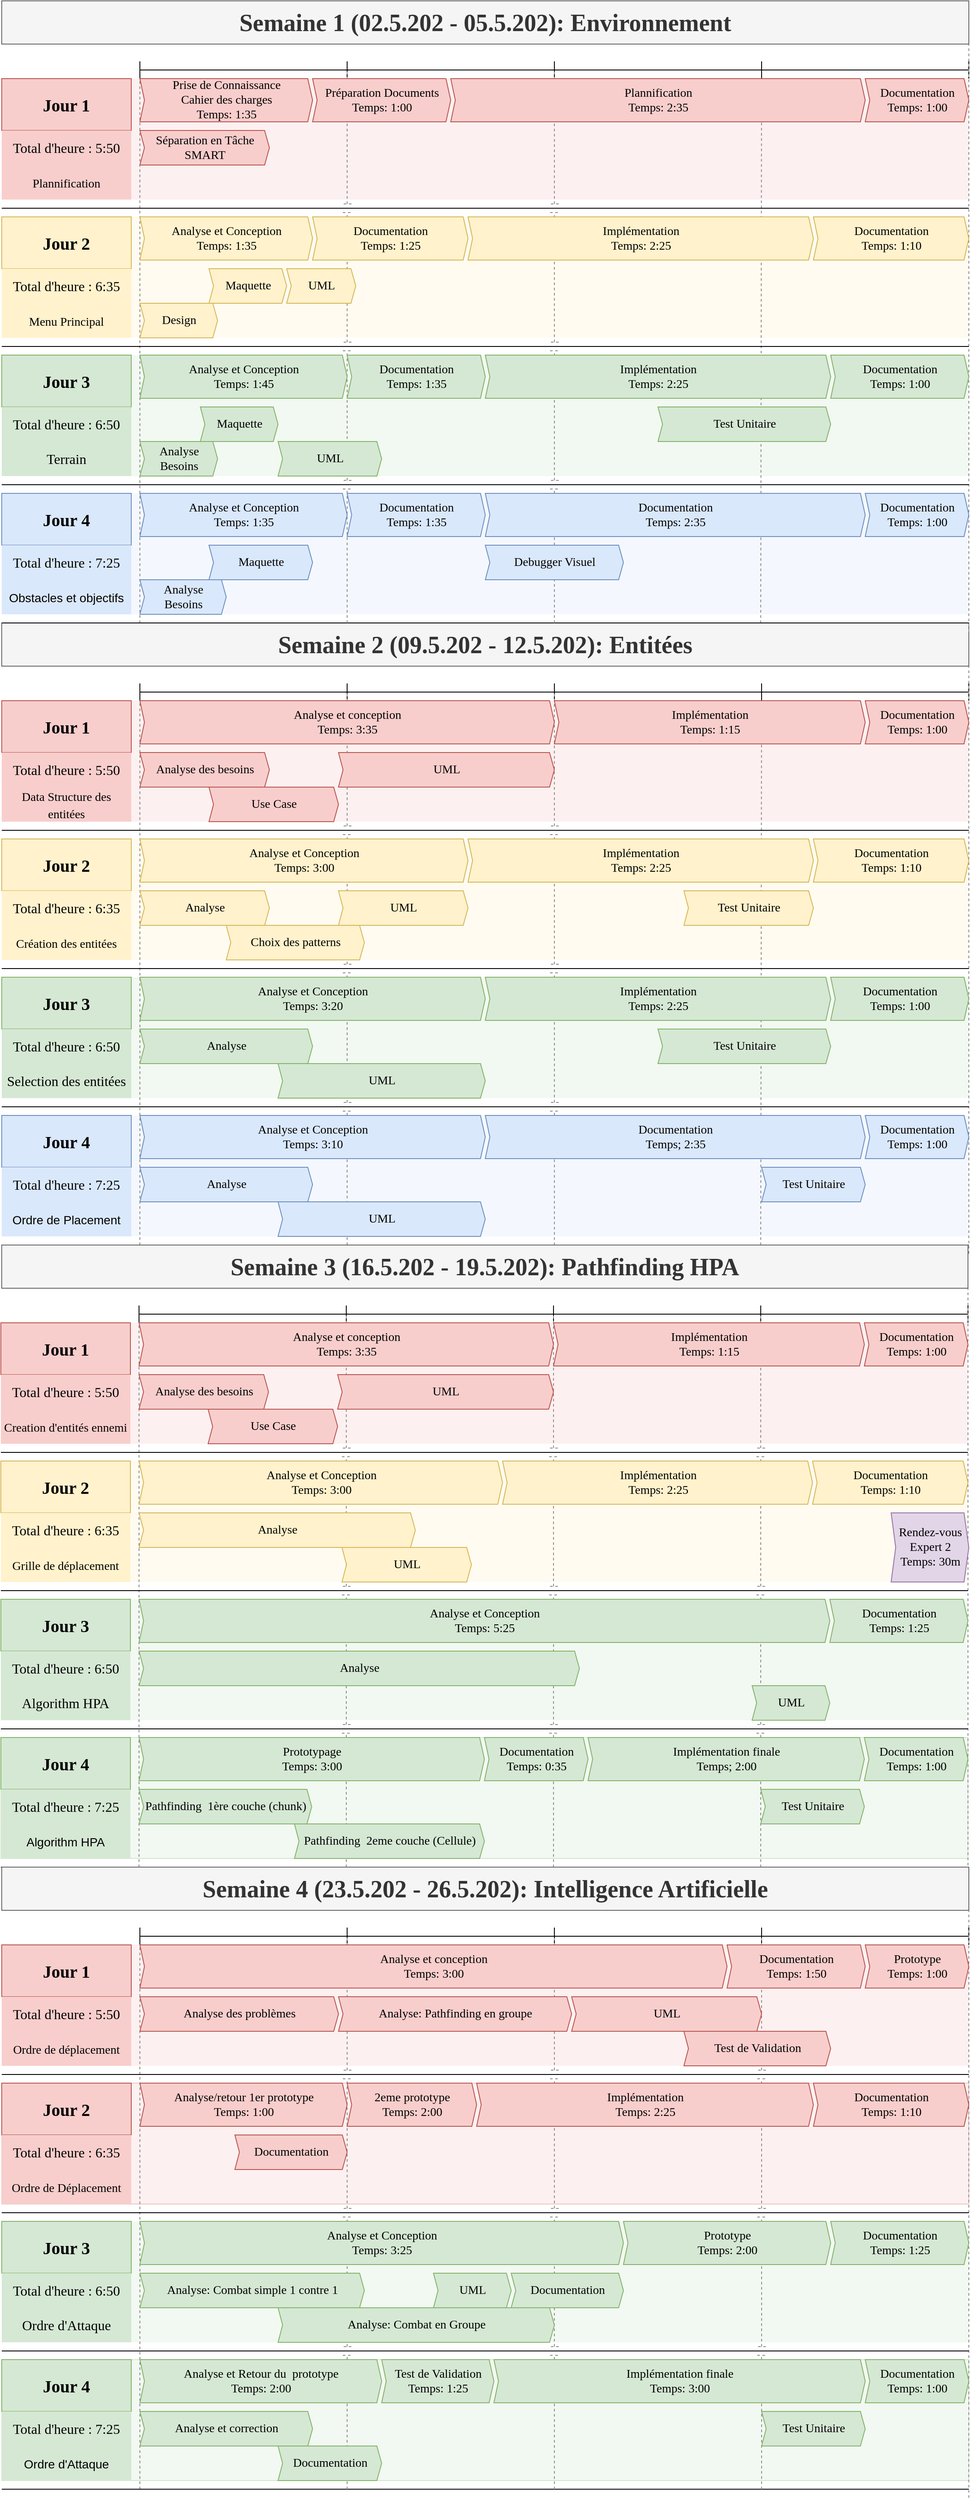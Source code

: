 <mxfile>
    <diagram id="AmbIO0eNBSl3mJiWK7nr" name="Page-1">
        <mxGraphModel dx="1374" dy="753" grid="1" gridSize="10" guides="1" tooltips="1" connect="1" arrows="1" fold="1" page="1" pageScale="1" pageWidth="1169" pageHeight="827" math="0" shadow="0">
            <root>
                <mxCell id="0"/>
                <mxCell id="131" value="BackGroundLayer" style="" parent="0"/>
                <mxCell id="132" value="" style="rounded=0;whiteSpace=wrap;html=1;fontFamily=Times New Roman;fontSize=16;gradientDirection=east;fillColor=#dae8fc;strokeColor=none;opacity=30;" parent="131" vertex="1">
                    <mxGeometry x="40" y="650" width="1120" height="140" as="geometry"/>
                </mxCell>
                <mxCell id="133" value="" style="rounded=0;whiteSpace=wrap;html=1;fontFamily=Times New Roman;fontSize=16;gradientDirection=east;fillColor=#d5e8d4;strokeColor=none;opacity=30;" parent="131" vertex="1">
                    <mxGeometry x="40" y="490" width="1120" height="140" as="geometry"/>
                </mxCell>
                <mxCell id="134" value="" style="rounded=0;whiteSpace=wrap;html=1;fontFamily=Times New Roman;fontSize=16;gradientDirection=east;fillColor=#fff2cc;strokeColor=none;opacity=30;" parent="131" vertex="1">
                    <mxGeometry x="40" y="330" width="1120" height="140" as="geometry"/>
                </mxCell>
                <mxCell id="135" value="" style="rounded=0;whiteSpace=wrap;html=1;fontFamily=Times New Roman;fontSize=16;gradientDirection=east;fillColor=#f8cecc;strokeColor=none;opacity=30;" parent="131" vertex="1">
                    <mxGeometry x="40" y="170" width="1120" height="140" as="geometry"/>
                </mxCell>
                <mxCell id="143" value="" style="rounded=0;whiteSpace=wrap;html=1;fontFamily=Times New Roman;fontSize=16;gradientDirection=east;fillColor=#dae8fc;strokeColor=none;opacity=30;" parent="131" vertex="1">
                    <mxGeometry x="40" y="1370" width="1120" height="140" as="geometry"/>
                </mxCell>
                <mxCell id="144" value="" style="rounded=0;whiteSpace=wrap;html=1;fontFamily=Times New Roman;fontSize=16;gradientDirection=east;fillColor=#d5e8d4;strokeColor=none;opacity=30;" parent="131" vertex="1">
                    <mxGeometry x="40" y="1210" width="1120" height="140" as="geometry"/>
                </mxCell>
                <mxCell id="145" value="" style="rounded=0;whiteSpace=wrap;html=1;fontFamily=Times New Roman;fontSize=16;gradientDirection=east;fillColor=#fff2cc;strokeColor=none;opacity=30;" parent="131" vertex="1">
                    <mxGeometry x="40" y="1050" width="1120" height="140" as="geometry"/>
                </mxCell>
                <mxCell id="146" value="" style="rounded=0;whiteSpace=wrap;html=1;fontFamily=Times New Roman;fontSize=16;gradientDirection=east;fillColor=#f8cecc;strokeColor=none;opacity=30;" parent="131" vertex="1">
                    <mxGeometry x="40" y="890" width="1120" height="140" as="geometry"/>
                </mxCell>
                <mxCell id="147" value="" style="shape=crossbar;whiteSpace=wrap;html=1;rounded=1;" parent="131" vertex="1">
                    <mxGeometry x="920" y="870" width="240" height="20" as="geometry"/>
                </mxCell>
                <mxCell id="148" value="" style="endArrow=none;dashed=1;html=1;rounded=0;sourcePerimeterSpacing=0;jumpStyle=line;jumpSize=10;entryX=0;entryY=0.5;entryDx=0;entryDy=0;entryPerimeter=0;strokeWidth=1;strokeColor=#8C8C8C;startSize=6;endSize=6;" parent="131" target="156" edge="1">
                    <mxGeometry width="50" height="50" relative="1" as="geometry">
                        <mxPoint x="200" y="1520" as="sourcePoint"/>
                        <mxPoint x="199" y="830" as="targetPoint"/>
                    </mxGeometry>
                </mxCell>
                <mxCell id="149" value="" style="endArrow=none;dashed=1;html=1;rounded=0;sourcePerimeterSpacing=0;jumpStyle=line;jumpSize=10;entryX=0;entryY=0.5;entryDx=0;entryDy=0;entryPerimeter=0;strokeWidth=1;strokeColor=#8C8C8C;startSize=6;endSize=6;" parent="131" target="147" edge="1">
                    <mxGeometry width="50" height="50" relative="1" as="geometry">
                        <mxPoint x="919" y="1520" as="sourcePoint"/>
                        <mxPoint x="919" y="830" as="targetPoint"/>
                    </mxGeometry>
                </mxCell>
                <mxCell id="150" value="" style="endArrow=none;dashed=1;html=1;rounded=0;sourcePerimeterSpacing=0;jumpStyle=line;jumpSize=10;strokeWidth=1;strokeColor=#8C8C8C;startSize=6;endSize=6;" parent="131" edge="1">
                    <mxGeometry width="50" height="50" relative="1" as="geometry">
                        <mxPoint x="1160" y="1530" as="sourcePoint"/>
                        <mxPoint x="1160" y="820" as="targetPoint"/>
                    </mxGeometry>
                </mxCell>
                <mxCell id="151" value="" style="endArrow=none;html=1;" parent="131" edge="1">
                    <mxGeometry width="50" height="50" relative="1" as="geometry">
                        <mxPoint x="40" y="1040" as="sourcePoint"/>
                        <mxPoint x="1160" y="1040" as="targetPoint"/>
                    </mxGeometry>
                </mxCell>
                <mxCell id="152" value="" style="endArrow=none;html=1;" parent="131" edge="1">
                    <mxGeometry width="50" height="50" relative="1" as="geometry">
                        <mxPoint x="40" y="1200" as="sourcePoint"/>
                        <mxPoint x="1160" y="1200" as="targetPoint"/>
                    </mxGeometry>
                </mxCell>
                <mxCell id="153" value="" style="endArrow=none;html=1;" parent="131" edge="1">
                    <mxGeometry width="50" height="50" relative="1" as="geometry">
                        <mxPoint x="40" y="1360" as="sourcePoint"/>
                        <mxPoint x="1160" y="1360" as="targetPoint"/>
                    </mxGeometry>
                </mxCell>
                <mxCell id="154" value="" style="shape=crossbar;whiteSpace=wrap;html=1;rounded=1;" parent="131" vertex="1">
                    <mxGeometry x="680" y="870" width="240" height="20" as="geometry"/>
                </mxCell>
                <mxCell id="155" value="" style="shape=crossbar;whiteSpace=wrap;html=1;rounded=1;" parent="131" vertex="1">
                    <mxGeometry x="440" y="870" width="240" height="20" as="geometry"/>
                </mxCell>
                <mxCell id="156" value="" style="shape=crossbar;whiteSpace=wrap;html=1;rounded=1;" parent="131" vertex="1">
                    <mxGeometry x="200" y="870" width="240" height="20" as="geometry"/>
                </mxCell>
                <mxCell id="157" value="" style="endArrow=none;html=1;" parent="131" edge="1">
                    <mxGeometry width="50" height="50" relative="1" as="geometry">
                        <mxPoint x="40" y="1520" as="sourcePoint"/>
                        <mxPoint x="1160" y="1520" as="targetPoint"/>
                    </mxGeometry>
                </mxCell>
                <mxCell id="158" value="" style="endArrow=none;dashed=1;html=1;rounded=0;sourcePerimeterSpacing=0;jumpStyle=line;jumpSize=10;entryX=1;entryY=0.5;entryDx=0;entryDy=0;entryPerimeter=0;strokeWidth=1;strokeColor=#8C8C8C;startSize=6;endSize=6;" parent="131" target="156" edge="1">
                    <mxGeometry width="50" height="50" relative="1" as="geometry">
                        <mxPoint x="440" y="1520" as="sourcePoint"/>
                        <mxPoint x="440" y="830" as="targetPoint"/>
                    </mxGeometry>
                </mxCell>
                <mxCell id="159" value="" style="endArrow=none;dashed=1;html=1;rounded=0;sourcePerimeterSpacing=0;jumpStyle=line;jumpSize=10;strokeWidth=1;strokeColor=#8C8C8C;startSize=6;endSize=6;entryX=1;entryY=0.5;entryDx=0;entryDy=0;entryPerimeter=0;" parent="131" target="155" edge="1">
                    <mxGeometry width="50" height="50" relative="1" as="geometry">
                        <mxPoint x="680" y="1520" as="sourcePoint"/>
                        <mxPoint x="690" y="890" as="targetPoint"/>
                    </mxGeometry>
                </mxCell>
                <mxCell id="160" value="Jour 3" style="rounded=0;whiteSpace=wrap;html=1;fillColor=#d5e8d4;strokeColor=#82b366;fontSize=20;fontStyle=1;fontFamily=Times New Roman;" parent="131" vertex="1">
                    <mxGeometry x="40" y="1210" width="150" height="60" as="geometry"/>
                </mxCell>
                <mxCell id="161" value="Analyse et Conception&lt;br&gt;Temps: 3:20" style="html=1;shape=mxgraph.infographic.ribbonSimple;notch1=5.29;notch2=5.57;align=center;verticalAlign=middle;fontSize=14;fontStyle=0;fillColor=#d5e8d4;strokeColor=#82b366;fontFamily=Times New Roman;" parent="131" vertex="1">
                    <mxGeometry x="200" y="1210" width="400" height="50" as="geometry"/>
                </mxCell>
                <mxCell id="162" value="Total d'heure : 6:50" style="rounded=0;whiteSpace=wrap;html=1;fillColor=#d5e8d4;strokeColor=none;fontSize=16;fontFamily=Times New Roman;" parent="131" vertex="1">
                    <mxGeometry x="40" y="1270" width="150" height="40" as="geometry"/>
                </mxCell>
                <mxCell id="163" value="Analyse" style="html=1;shape=mxgraph.infographic.ribbonSimple;notch1=5.29;notch2=5.57;align=center;verticalAlign=middle;fontSize=14;fontStyle=0;fillColor=#d5e8d4;strokeColor=#82b366;fontFamily=Times New Roman;" parent="131" vertex="1">
                    <mxGeometry x="200" y="1270" width="200" height="40" as="geometry"/>
                </mxCell>
                <mxCell id="164" value="UML" style="html=1;shape=mxgraph.infographic.ribbonSimple;notch1=5.29;notch2=5.57;align=center;verticalAlign=middle;fontSize=14;fontStyle=0;fillColor=#d5e8d4;strokeColor=#82b366;fontFamily=Times New Roman;" parent="131" vertex="1">
                    <mxGeometry x="360" y="1310" width="240" height="40" as="geometry"/>
                </mxCell>
                <mxCell id="165" value="Implémentation&lt;br&gt;Temps: 2:25" style="html=1;shape=mxgraph.infographic.ribbonSimple;notch1=5.29;notch2=5.57;align=center;verticalAlign=middle;fontSize=14;fontStyle=0;fillColor=#fff2cc;strokeColor=#d6b656;fontFamily=Times New Roman;" parent="131" vertex="1">
                    <mxGeometry x="580" y="1050" width="400" height="50" as="geometry"/>
                </mxCell>
                <mxCell id="166" value="Choix des patterns" style="html=1;shape=mxgraph.infographic.ribbonSimple;notch1=5.29;notch2=5.57;align=center;verticalAlign=middle;fontSize=14;fontStyle=0;fillColor=#fff2cc;strokeColor=#d6b656;fontFamily=Times New Roman;" parent="131" vertex="1">
                    <mxGeometry x="300" y="1150" width="160" height="40" as="geometry"/>
                </mxCell>
                <mxCell id="167" value="Documentation&lt;br&gt;Temps: 1:10" style="html=1;shape=mxgraph.infographic.ribbonSimple;notch1=5.29;notch2=5.57;align=center;verticalAlign=middle;fontSize=14;fontStyle=0;fillColor=#fff2cc;strokeColor=#d6b656;gradientDirection=east;fontFamily=Times New Roman;" parent="131" vertex="1">
                    <mxGeometry x="980" y="1050" width="180" height="50" as="geometry"/>
                </mxCell>
                <mxCell id="168" value="Analyse et Conception&lt;br&gt;Temps: 3:00" style="html=1;shape=mxgraph.infographic.ribbonSimple;notch1=5.29;notch2=5.57;align=center;verticalAlign=middle;fontSize=14;fontStyle=0;fillColor=#fff2cc;strokeColor=#d6b656;fontFamily=Times New Roman;" parent="131" vertex="1">
                    <mxGeometry x="200" y="1050" width="380" height="50" as="geometry"/>
                </mxCell>
                <mxCell id="169" value="Analyse" style="html=1;shape=mxgraph.infographic.ribbonSimple;notch1=5.29;notch2=5.57;align=center;verticalAlign=middle;fontSize=14;fontStyle=0;fillColor=#fff2cc;strokeColor=#d6b656;fontFamily=Times New Roman;" parent="131" vertex="1">
                    <mxGeometry x="200" y="1110" width="150" height="40" as="geometry"/>
                </mxCell>
                <mxCell id="170" value="Implémentation&lt;br&gt;Temps: 2:25" style="html=1;shape=mxgraph.infographic.ribbonSimple;notch1=5.29;notch2=5.57;align=center;verticalAlign=middle;fontSize=14;fontStyle=0;fillColor=#d5e8d4;strokeColor=#82b366;fontFamily=Times New Roman;" parent="131" vertex="1">
                    <mxGeometry x="600" y="1210" width="400" height="50" as="geometry"/>
                </mxCell>
                <mxCell id="171" value="Test Unitaire" style="html=1;shape=mxgraph.infographic.ribbonSimple;notch1=5.29;notch2=5.57;align=center;verticalAlign=middle;fontSize=14;fontStyle=0;fillColor=#d5e8d4;strokeColor=#82b366;fontFamily=Times New Roman;" parent="131" vertex="1">
                    <mxGeometry x="800" y="1270" width="200" height="40" as="geometry"/>
                </mxCell>
                <mxCell id="172" value="Documentation&lt;br&gt;Temps: 1:00" style="html=1;shape=mxgraph.infographic.ribbonSimple;notch1=5.29;notch2=5.57;align=center;verticalAlign=middle;fontSize=14;fontStyle=0;fillColor=#d5e8d4;strokeColor=#82b366;fontFamily=Times New Roman;" parent="131" vertex="1">
                    <mxGeometry x="1000" y="1210" width="160" height="50" as="geometry"/>
                </mxCell>
                <mxCell id="173" value="Analyse et Conception&lt;br&gt;Temps: 3:10" style="html=1;shape=mxgraph.infographic.ribbonSimple;notch1=5.29;notch2=5.57;align=center;verticalAlign=middle;fontSize=14;fontStyle=0;fillColor=#dae8fc;strokeColor=#6c8ebf;fontFamily=Times New Roman;" parent="131" vertex="1">
                    <mxGeometry x="200" y="1370" width="400" height="50" as="geometry"/>
                </mxCell>
                <mxCell id="174" value="UML" style="html=1;shape=mxgraph.infographic.ribbonSimple;notch1=5.29;notch2=5.57;align=center;verticalAlign=middle;fontSize=14;fontStyle=0;fillColor=#fff2cc;strokeColor=#d6b656;fontFamily=Times New Roman;" parent="131" vertex="1">
                    <mxGeometry x="430" y="1110" width="150" height="40" as="geometry"/>
                </mxCell>
                <mxCell id="175" value="Documentation&lt;br&gt;Temps; 2:35" style="html=1;shape=mxgraph.infographic.ribbonSimple;notch1=5.29;notch2=5.57;align=center;verticalAlign=middle;fontSize=14;fontStyle=0;fillColor=#dae8fc;strokeColor=#6c8ebf;fontFamily=Times New Roman;" parent="131" vertex="1">
                    <mxGeometry x="600" y="1370" width="440" height="50" as="geometry"/>
                </mxCell>
                <mxCell id="176" value="Documentation&lt;br&gt;Temps: 1:00" style="html=1;shape=mxgraph.infographic.ribbonSimple;notch1=5.29;notch2=5.57;align=center;verticalAlign=middle;fontSize=14;fontStyle=0;fillColor=#dae8fc;strokeColor=#6c8ebf;fontFamily=Times New Roman;" parent="131" vertex="1">
                    <mxGeometry x="1040" y="1370" width="120" height="50" as="geometry"/>
                </mxCell>
                <mxCell id="177" value="Implémentation&lt;br&gt;Temps: 1:15" style="html=1;shape=mxgraph.infographic.ribbonSimple;notch1=5.29;notch2=5.57;align=center;verticalAlign=middle;fontSize=14;fontStyle=0;fillColor=#f8cecc;strokeColor=#b85450;fontFamily=Times New Roman;" parent="131" vertex="1">
                    <mxGeometry x="680" y="890" width="360" height="50" as="geometry"/>
                </mxCell>
                <mxCell id="178" value="Analyse et conception&lt;br&gt;Temps: 3:35" style="html=1;shape=mxgraph.infographic.ribbonSimple;notch1=5.29;notch2=5.57;align=center;verticalAlign=middle;fontSize=14;fontStyle=0;fillColor=#f8cecc;strokeColor=#b85450;fontFamily=Times New Roman;" parent="131" vertex="1">
                    <mxGeometry x="200" y="890" width="480" height="50" as="geometry"/>
                </mxCell>
                <mxCell id="179" value="Analyse des besoins" style="html=1;shape=mxgraph.infographic.ribbonSimple;notch1=5.29;notch2=5.57;align=center;verticalAlign=middle;fontSize=14;fontStyle=0;fillColor=#f8cecc;strokeColor=#b85450;fontFamily=Times New Roman;" parent="131" vertex="1">
                    <mxGeometry x="200" y="950" width="150" height="40" as="geometry"/>
                </mxCell>
                <mxCell id="180" value="Semaine 2 (09.5.202 - 12.5.202): Entitées" style="rounded=0;whiteSpace=wrap;html=1;fillColor=#f5f5f5;strokeColor=#666666;fontSize=28;fontStyle=1;fontColor=#333333;fontFamily=Times New Roman;" parent="131" vertex="1">
                    <mxGeometry x="40" y="800" width="1120" height="50" as="geometry"/>
                </mxCell>
                <mxCell id="181" value="Jour 4" style="rounded=0;whiteSpace=wrap;html=1;fillColor=#dae8fc;strokeColor=#6c8ebf;fontSize=20;fontStyle=1;fontFamily=Times New Roman;" parent="131" vertex="1">
                    <mxGeometry x="40" y="1370" width="150" height="60" as="geometry"/>
                </mxCell>
                <mxCell id="182" value="&lt;span style=&quot;font-family: &amp;#34;helvetica&amp;#34; ; font-size: 14px&quot;&gt;Ordre de Placement&lt;/span&gt;" style="rounded=0;whiteSpace=wrap;html=1;fillColor=#dae8fc;strokeColor=none;fontSize=16;fontFamily=Times New Roman;" parent="131" vertex="1">
                    <mxGeometry x="40" y="1470" width="150" height="40" as="geometry"/>
                </mxCell>
                <mxCell id="183" value="Total d'heure : 7:25" style="rounded=0;whiteSpace=wrap;html=1;fillColor=#dae8fc;strokeColor=none;fontSize=16;fontFamily=Times New Roman;" parent="131" vertex="1">
                    <mxGeometry x="40" y="1430" width="150" height="40" as="geometry"/>
                </mxCell>
                <mxCell id="184" value="Jour 2" style="rounded=0;whiteSpace=wrap;html=1;fillColor=#fff2cc;strokeColor=#d6b656;fontSize=20;fontStyle=1;fontFamily=Times New Roman;" parent="131" vertex="1">
                    <mxGeometry x="40" y="1050" width="150" height="60" as="geometry"/>
                </mxCell>
                <mxCell id="185" value="&lt;span style=&quot;font-size: 14px&quot;&gt;Création des entitées&lt;/span&gt;" style="rounded=0;whiteSpace=wrap;html=1;fillColor=#fff2cc;strokeColor=none;fontSize=16;fontFamily=Times New Roman;" parent="131" vertex="1">
                    <mxGeometry x="40" y="1150" width="150" height="40" as="geometry"/>
                </mxCell>
                <mxCell id="186" value="Total d'heure : 6:35" style="rounded=0;whiteSpace=wrap;html=1;fillColor=#fff2cc;strokeColor=none;fontSize=16;fontFamily=Times New Roman;" parent="131" vertex="1">
                    <mxGeometry x="40" y="1110" width="150" height="40" as="geometry"/>
                </mxCell>
                <mxCell id="187" value="Jour 1" style="rounded=0;whiteSpace=wrap;html=1;fillColor=#f8cecc;strokeColor=#b85450;fontSize=20;fontStyle=1;fontFamily=Times New Roman;" parent="131" vertex="1">
                    <mxGeometry x="40" y="890" width="150" height="60" as="geometry"/>
                </mxCell>
                <mxCell id="188" value="&lt;span style=&quot;font-size: 14px&quot;&gt;Data Structure des entitées&lt;/span&gt;" style="rounded=0;whiteSpace=wrap;html=1;fillColor=#f8cecc;strokeColor=none;fontSize=16;fontFamily=Times New Roman;" parent="131" vertex="1">
                    <mxGeometry x="40" y="990" width="150" height="40" as="geometry"/>
                </mxCell>
                <mxCell id="189" value="Total d'heure : 5:50" style="rounded=0;whiteSpace=wrap;html=1;fillColor=#f8cecc;strokeColor=none;fontSize=16;fontFamily=Times New Roman;" parent="131" vertex="1">
                    <mxGeometry x="40" y="950" width="150" height="40" as="geometry"/>
                </mxCell>
                <mxCell id="190" value="Documentation&lt;br&gt;Temps: 1:00" style="html=1;shape=mxgraph.infographic.ribbonSimple;notch1=5.29;notch2=5.57;align=center;verticalAlign=middle;fontSize=14;fontStyle=0;fillColor=#f8cecc;strokeColor=#b85450;fontFamily=Times New Roman;" parent="131" vertex="1">
                    <mxGeometry x="1040" y="890" width="120" height="50" as="geometry"/>
                </mxCell>
                <mxCell id="191" value="Selection des entitées" style="rounded=0;whiteSpace=wrap;html=1;fillColor=#d5e8d4;strokeColor=none;fontSize=16;fontFamily=Times New Roman;" parent="131" vertex="1">
                    <mxGeometry x="40" y="1310" width="150" height="40" as="geometry"/>
                </mxCell>
                <mxCell id="192" value="Use Case" style="html=1;shape=mxgraph.infographic.ribbonSimple;notch1=5.29;notch2=5.57;align=center;verticalAlign=middle;fontSize=14;fontStyle=0;fillColor=#f8cecc;strokeColor=#b85450;fontFamily=Times New Roman;" parent="131" vertex="1">
                    <mxGeometry x="280" y="990" width="150" height="40" as="geometry"/>
                </mxCell>
                <mxCell id="193" value="UML" style="html=1;shape=mxgraph.infographic.ribbonSimple;notch1=5.29;notch2=5.57;align=center;verticalAlign=middle;fontSize=14;fontStyle=0;fillColor=#f8cecc;strokeColor=#b85450;fontFamily=Times New Roman;" parent="131" vertex="1">
                    <mxGeometry x="430" y="950" width="250" height="40" as="geometry"/>
                </mxCell>
                <mxCell id="194" value="Test Unitaire" style="html=1;shape=mxgraph.infographic.ribbonSimple;notch1=5.29;notch2=5.57;align=center;verticalAlign=middle;fontSize=14;fontStyle=0;fillColor=#fff2cc;strokeColor=#d6b656;fontFamily=Times New Roman;" parent="131" vertex="1">
                    <mxGeometry x="830" y="1110" width="150" height="40" as="geometry"/>
                </mxCell>
                <mxCell id="195" value="Analyse" style="html=1;shape=mxgraph.infographic.ribbonSimple;notch1=5.29;notch2=5.57;align=center;verticalAlign=middle;fontSize=14;fontStyle=0;fillColor=#dae8fc;strokeColor=#6c8ebf;fontFamily=Times New Roman;" parent="131" vertex="1">
                    <mxGeometry x="200" y="1430" width="200" height="40" as="geometry"/>
                </mxCell>
                <mxCell id="196" value="UML" style="html=1;shape=mxgraph.infographic.ribbonSimple;notch1=5.29;notch2=5.57;align=center;verticalAlign=middle;fontSize=14;fontStyle=0;fillColor=#dae8fc;strokeColor=#6c8ebf;fontFamily=Times New Roman;" parent="131" vertex="1">
                    <mxGeometry x="360" y="1470" width="240" height="40" as="geometry"/>
                </mxCell>
                <mxCell id="197" value="Test Unitaire" style="html=1;shape=mxgraph.infographic.ribbonSimple;notch1=5.29;notch2=5.57;align=center;verticalAlign=middle;fontSize=14;fontStyle=0;fillColor=#dae8fc;strokeColor=#6c8ebf;fontFamily=Times New Roman;" parent="131" vertex="1">
                    <mxGeometry x="920" y="1430" width="120" height="40" as="geometry"/>
                </mxCell>
                <mxCell id="198" value="" style="rounded=0;whiteSpace=wrap;html=1;fontFamily=Times New Roman;fontSize=16;gradientDirection=east;fillColor=#d5e8d4;strokeColor=#82b366;opacity=30;" parent="131" vertex="1">
                    <mxGeometry x="39" y="2090" width="1120" height="140" as="geometry"/>
                </mxCell>
                <mxCell id="199" value="" style="rounded=0;whiteSpace=wrap;html=1;fontFamily=Times New Roman;fontSize=16;gradientDirection=east;fillColor=#d5e8d4;strokeColor=none;opacity=30;" parent="131" vertex="1">
                    <mxGeometry x="39" y="1930" width="1120" height="140" as="geometry"/>
                </mxCell>
                <mxCell id="200" value="" style="rounded=0;whiteSpace=wrap;html=1;fontFamily=Times New Roman;fontSize=16;gradientDirection=east;fillColor=#fff2cc;strokeColor=none;opacity=30;" parent="131" vertex="1">
                    <mxGeometry x="39" y="1770" width="1120" height="140" as="geometry"/>
                </mxCell>
                <mxCell id="201" value="" style="rounded=0;whiteSpace=wrap;html=1;fontFamily=Times New Roman;fontSize=16;gradientDirection=east;fillColor=#f8cecc;strokeColor=none;opacity=30;" parent="131" vertex="1">
                    <mxGeometry x="39" y="1610" width="1120" height="140" as="geometry"/>
                </mxCell>
                <mxCell id="202" value="" style="shape=crossbar;whiteSpace=wrap;html=1;rounded=1;" parent="131" vertex="1">
                    <mxGeometry x="919" y="1590" width="240" height="20" as="geometry"/>
                </mxCell>
                <mxCell id="203" value="" style="endArrow=none;dashed=1;html=1;rounded=0;sourcePerimeterSpacing=0;jumpStyle=line;jumpSize=10;entryX=0;entryY=0.5;entryDx=0;entryDy=0;entryPerimeter=0;strokeWidth=1;strokeColor=#8C8C8C;startSize=6;endSize=6;" parent="131" target="210" edge="1">
                    <mxGeometry width="50" height="50" relative="1" as="geometry">
                        <mxPoint x="199" y="2240" as="sourcePoint"/>
                        <mxPoint x="198" y="1550" as="targetPoint"/>
                    </mxGeometry>
                </mxCell>
                <mxCell id="204" value="" style="endArrow=none;dashed=1;html=1;rounded=0;sourcePerimeterSpacing=0;jumpStyle=line;jumpSize=10;strokeWidth=1;strokeColor=#8C8C8C;startSize=6;endSize=6;" parent="131" edge="1">
                    <mxGeometry width="50" height="50" relative="1" as="geometry">
                        <mxPoint x="1159" y="2250" as="sourcePoint"/>
                        <mxPoint x="1159" y="1540" as="targetPoint"/>
                    </mxGeometry>
                </mxCell>
                <mxCell id="205" value="" style="endArrow=none;html=1;" parent="131" edge="1">
                    <mxGeometry width="50" height="50" relative="1" as="geometry">
                        <mxPoint x="39" y="1760" as="sourcePoint"/>
                        <mxPoint x="1159" y="1760" as="targetPoint"/>
                    </mxGeometry>
                </mxCell>
                <mxCell id="206" value="" style="endArrow=none;html=1;" parent="131" edge="1">
                    <mxGeometry width="50" height="50" relative="1" as="geometry">
                        <mxPoint x="39" y="1920" as="sourcePoint"/>
                        <mxPoint x="1159" y="1920" as="targetPoint"/>
                    </mxGeometry>
                </mxCell>
                <mxCell id="207" value="" style="endArrow=none;html=1;" parent="131" edge="1">
                    <mxGeometry width="50" height="50" relative="1" as="geometry">
                        <mxPoint x="39" y="2080" as="sourcePoint"/>
                        <mxPoint x="1159" y="2080" as="targetPoint"/>
                    </mxGeometry>
                </mxCell>
                <mxCell id="208" value="" style="shape=crossbar;whiteSpace=wrap;html=1;rounded=1;" parent="131" vertex="1">
                    <mxGeometry x="679" y="1590" width="240" height="20" as="geometry"/>
                </mxCell>
                <mxCell id="209" value="" style="shape=crossbar;whiteSpace=wrap;html=1;rounded=1;" parent="131" vertex="1">
                    <mxGeometry x="439" y="1590" width="240" height="20" as="geometry"/>
                </mxCell>
                <mxCell id="210" value="" style="shape=crossbar;whiteSpace=wrap;html=1;rounded=1;" parent="131" vertex="1">
                    <mxGeometry x="199" y="1590" width="240" height="20" as="geometry"/>
                </mxCell>
                <mxCell id="211" value="" style="endArrow=none;html=1;" parent="131" edge="1">
                    <mxGeometry width="50" height="50" relative="1" as="geometry">
                        <mxPoint x="39" y="2240" as="sourcePoint"/>
                        <mxPoint x="1159" y="2240" as="targetPoint"/>
                    </mxGeometry>
                </mxCell>
                <mxCell id="212" value="" style="endArrow=none;dashed=1;html=1;rounded=0;sourcePerimeterSpacing=0;jumpStyle=line;jumpSize=10;entryX=1;entryY=0.5;entryDx=0;entryDy=0;entryPerimeter=0;strokeWidth=1;strokeColor=#8C8C8C;startSize=6;endSize=6;" parent="131" target="210" edge="1">
                    <mxGeometry width="50" height="50" relative="1" as="geometry">
                        <mxPoint x="439" y="2240" as="sourcePoint"/>
                        <mxPoint x="439" y="1550" as="targetPoint"/>
                    </mxGeometry>
                </mxCell>
                <mxCell id="213" value="" style="endArrow=none;dashed=1;html=1;rounded=0;sourcePerimeterSpacing=0;jumpStyle=line;jumpSize=10;strokeWidth=1;strokeColor=#8C8C8C;startSize=6;endSize=6;entryX=1;entryY=0.5;entryDx=0;entryDy=0;entryPerimeter=0;" parent="131" target="209" edge="1">
                    <mxGeometry width="50" height="50" relative="1" as="geometry">
                        <mxPoint x="679" y="2240" as="sourcePoint"/>
                        <mxPoint x="689" y="1610" as="targetPoint"/>
                    </mxGeometry>
                </mxCell>
                <mxCell id="214" value="Jour 3" style="rounded=0;whiteSpace=wrap;html=1;fillColor=#d5e8d4;strokeColor=#82b366;fontSize=20;fontStyle=1;fontFamily=Times New Roman;" parent="131" vertex="1">
                    <mxGeometry x="39" y="1930" width="150" height="60" as="geometry"/>
                </mxCell>
                <mxCell id="215" value="" style="endArrow=none;dashed=1;html=1;rounded=0;sourcePerimeterSpacing=0;jumpStyle=line;jumpSize=10;strokeWidth=1;strokeColor=#8C8C8C;startSize=6;endSize=6;entryX=1;entryY=0.5;entryDx=0;entryDy=0;entryPerimeter=0;" parent="131" target="208" edge="1">
                    <mxGeometry width="50" height="50" relative="1" as="geometry">
                        <mxPoint x="919" y="2240" as="sourcePoint"/>
                        <mxPoint x="689" y="1610" as="targetPoint"/>
                    </mxGeometry>
                </mxCell>
                <mxCell id="216" value="Analyse et Conception&lt;br&gt;Temps: 5:25" style="html=1;shape=mxgraph.infographic.ribbonSimple;notch1=5.29;notch2=5.57;align=center;verticalAlign=middle;fontSize=14;fontStyle=0;fillColor=#d5e8d4;strokeColor=#82b366;fontFamily=Times New Roman;" parent="131" vertex="1">
                    <mxGeometry x="199" y="1930" width="800" height="50" as="geometry"/>
                </mxCell>
                <mxCell id="217" value="Total d'heure : 6:50" style="rounded=0;whiteSpace=wrap;html=1;fillColor=#d5e8d4;strokeColor=none;fontSize=16;fontFamily=Times New Roman;" parent="131" vertex="1">
                    <mxGeometry x="39" y="1990" width="150" height="40" as="geometry"/>
                </mxCell>
                <mxCell id="218" value="Analyse" style="html=1;shape=mxgraph.infographic.ribbonSimple;notch1=5.29;notch2=5.57;align=center;verticalAlign=middle;fontSize=14;fontStyle=0;fillColor=#d5e8d4;strokeColor=#82b366;fontFamily=Times New Roman;" parent="131" vertex="1">
                    <mxGeometry x="199" y="1990" width="510" height="40" as="geometry"/>
                </mxCell>
                <mxCell id="219" value="UML" style="html=1;shape=mxgraph.infographic.ribbonSimple;notch1=5.29;notch2=5.57;align=center;verticalAlign=middle;fontSize=14;fontStyle=0;fillColor=#d5e8d4;strokeColor=#82b366;fontFamily=Times New Roman;" parent="131" vertex="1">
                    <mxGeometry x="909" y="2030" width="90" height="40" as="geometry"/>
                </mxCell>
                <mxCell id="220" value="Implémentation&lt;br&gt;Temps: 2:25" style="html=1;shape=mxgraph.infographic.ribbonSimple;notch1=5.29;notch2=5.57;align=center;verticalAlign=middle;fontSize=14;fontStyle=0;fillColor=#fff2cc;strokeColor=#d6b656;fontFamily=Times New Roman;" parent="131" vertex="1">
                    <mxGeometry x="620" y="1770" width="359" height="50" as="geometry"/>
                </mxCell>
                <mxCell id="221" value="Documentation&lt;br&gt;Temps: 1:10" style="html=1;shape=mxgraph.infographic.ribbonSimple;notch1=5.29;notch2=5.57;align=center;verticalAlign=middle;fontSize=14;fontStyle=0;fillColor=#fff2cc;strokeColor=#d6b656;gradientDirection=east;fontFamily=Times New Roman;" parent="131" vertex="1">
                    <mxGeometry x="979" y="1770" width="180" height="50" as="geometry"/>
                </mxCell>
                <mxCell id="222" value="Analyse et Conception&lt;br&gt;Temps: 3:00" style="html=1;shape=mxgraph.infographic.ribbonSimple;notch1=5.29;notch2=5.57;align=center;verticalAlign=middle;fontSize=14;fontStyle=0;fillColor=#fff2cc;strokeColor=#d6b656;fontFamily=Times New Roman;" parent="131" vertex="1">
                    <mxGeometry x="199" y="1770" width="421" height="50" as="geometry"/>
                </mxCell>
                <mxCell id="223" value="Analyse" style="html=1;shape=mxgraph.infographic.ribbonSimple;notch1=5.29;notch2=5.57;align=center;verticalAlign=middle;fontSize=14;fontStyle=0;fillColor=#fff2cc;strokeColor=#d6b656;fontFamily=Times New Roman;" parent="131" vertex="1">
                    <mxGeometry x="199" y="1830" width="320" height="40" as="geometry"/>
                </mxCell>
                <mxCell id="224" value="Documentation&lt;br&gt;Temps: 1:25" style="html=1;shape=mxgraph.infographic.ribbonSimple;notch1=5.29;notch2=5.57;align=center;verticalAlign=middle;fontSize=14;fontStyle=0;fillColor=#d5e8d4;strokeColor=#82b366;fontFamily=Times New Roman;" parent="131" vertex="1">
                    <mxGeometry x="999" y="1930" width="160" height="50" as="geometry"/>
                </mxCell>
                <mxCell id="225" value="Prototypage&lt;br&gt;Temps: 3:00" style="html=1;shape=mxgraph.infographic.ribbonSimple;notch1=5.29;notch2=5.57;align=center;verticalAlign=middle;fontSize=14;fontStyle=0;fillColor=#d5e8d4;strokeColor=#82b366;fontFamily=Times New Roman;" parent="131" vertex="1">
                    <mxGeometry x="199" y="2090" width="400" height="50" as="geometry"/>
                </mxCell>
                <mxCell id="226" value="UML" style="html=1;shape=mxgraph.infographic.ribbonSimple;notch1=5.29;notch2=5.57;align=center;verticalAlign=middle;fontSize=14;fontStyle=0;fillColor=#fff2cc;strokeColor=#d6b656;fontFamily=Times New Roman;" parent="131" vertex="1">
                    <mxGeometry x="434" y="1870" width="150" height="40" as="geometry"/>
                </mxCell>
                <mxCell id="227" value="Implémentation finale&lt;br&gt;Temps; 2:00" style="html=1;shape=mxgraph.infographic.ribbonSimple;notch1=5.29;notch2=5.57;align=center;verticalAlign=middle;fontSize=14;fontStyle=0;fillColor=#d5e8d4;strokeColor=#82b366;fontFamily=Times New Roman;" parent="131" vertex="1">
                    <mxGeometry x="719" y="2090" width="320" height="50" as="geometry"/>
                </mxCell>
                <mxCell id="228" value="Documentation&lt;br&gt;Temps: 1:00" style="html=1;shape=mxgraph.infographic.ribbonSimple;notch1=5.29;notch2=5.57;align=center;verticalAlign=middle;fontSize=14;fontStyle=0;fillColor=#d5e8d4;strokeColor=#82b366;fontFamily=Times New Roman;" parent="131" vertex="1">
                    <mxGeometry x="1039" y="2090" width="120" height="50" as="geometry"/>
                </mxCell>
                <mxCell id="229" value="Implémentation&lt;br&gt;Temps: 1:15" style="html=1;shape=mxgraph.infographic.ribbonSimple;notch1=5.29;notch2=5.57;align=center;verticalAlign=middle;fontSize=14;fontStyle=0;fillColor=#f8cecc;strokeColor=#b85450;fontFamily=Times New Roman;" parent="131" vertex="1">
                    <mxGeometry x="679" y="1610" width="360" height="50" as="geometry"/>
                </mxCell>
                <mxCell id="230" value="Analyse et conception&lt;br&gt;Temps: 3:35" style="html=1;shape=mxgraph.infographic.ribbonSimple;notch1=5.29;notch2=5.57;align=center;verticalAlign=middle;fontSize=14;fontStyle=0;fillColor=#f8cecc;strokeColor=#b85450;fontFamily=Times New Roman;" parent="131" vertex="1">
                    <mxGeometry x="199" y="1610" width="480" height="50" as="geometry"/>
                </mxCell>
                <mxCell id="231" value="Analyse des besoins" style="html=1;shape=mxgraph.infographic.ribbonSimple;notch1=5.29;notch2=5.57;align=center;verticalAlign=middle;fontSize=14;fontStyle=0;fillColor=#f8cecc;strokeColor=#b85450;fontFamily=Times New Roman;" parent="131" vertex="1">
                    <mxGeometry x="199" y="1670" width="150" height="40" as="geometry"/>
                </mxCell>
                <mxCell id="232" value="Semaine 3 (16.5.202 - 19.5.202): Pathfinding HPA" style="rounded=0;whiteSpace=wrap;html=1;fillColor=#f5f5f5;strokeColor=#666666;fontSize=28;fontStyle=1;fontColor=#333333;fontFamily=Times New Roman;" parent="131" vertex="1">
                    <mxGeometry x="40" y="1520" width="1119" height="50" as="geometry"/>
                </mxCell>
                <mxCell id="233" value="Jour 4" style="rounded=0;whiteSpace=wrap;html=1;fillColor=#d5e8d4;strokeColor=#82b366;fontSize=20;fontStyle=1;fontFamily=Times New Roman;" parent="131" vertex="1">
                    <mxGeometry x="39" y="2090" width="150" height="60" as="geometry"/>
                </mxCell>
                <mxCell id="234" value="&lt;span style=&quot;font-family: &amp;#34;helvetica&amp;#34; ; font-size: 14px&quot;&gt;Algorithm HPA&lt;/span&gt;" style="rounded=0;whiteSpace=wrap;html=1;fillColor=#d5e8d4;strokeColor=none;fontSize=16;fontFamily=Times New Roman;" parent="131" vertex="1">
                    <mxGeometry x="39" y="2190" width="150" height="40" as="geometry"/>
                </mxCell>
                <mxCell id="235" value="Total d'heure : 7:25" style="rounded=0;whiteSpace=wrap;html=1;fillColor=#d5e8d4;strokeColor=none;fontSize=16;fontFamily=Times New Roman;" parent="131" vertex="1">
                    <mxGeometry x="39" y="2150" width="150" height="40" as="geometry"/>
                </mxCell>
                <mxCell id="236" value="Jour 2" style="rounded=0;whiteSpace=wrap;html=1;fillColor=#fff2cc;strokeColor=#d6b656;fontSize=20;fontStyle=1;fontFamily=Times New Roman;" parent="131" vertex="1">
                    <mxGeometry x="39" y="1770" width="150" height="60" as="geometry"/>
                </mxCell>
                <mxCell id="237" value="&lt;span style=&quot;font-size: 14px&quot;&gt;Grille de déplacement&lt;/span&gt;" style="rounded=0;whiteSpace=wrap;html=1;fillColor=#fff2cc;strokeColor=none;fontSize=16;fontFamily=Times New Roman;" parent="131" vertex="1">
                    <mxGeometry x="39" y="1870" width="150" height="40" as="geometry"/>
                </mxCell>
                <mxCell id="238" value="Total d'heure : 6:35" style="rounded=0;whiteSpace=wrap;html=1;fillColor=#fff2cc;strokeColor=none;fontSize=16;fontFamily=Times New Roman;" parent="131" vertex="1">
                    <mxGeometry x="39" y="1830" width="150" height="40" as="geometry"/>
                </mxCell>
                <mxCell id="239" value="Jour 1" style="rounded=0;whiteSpace=wrap;html=1;fillColor=#f8cecc;strokeColor=#b85450;fontSize=20;fontStyle=1;fontFamily=Times New Roman;" parent="131" vertex="1">
                    <mxGeometry x="39" y="1610" width="150" height="60" as="geometry"/>
                </mxCell>
                <mxCell id="240" value="&lt;span style=&quot;font-size: 14px&quot;&gt;Creation d'entités ennemi&lt;/span&gt;" style="rounded=0;whiteSpace=wrap;html=1;fillColor=#f8cecc;strokeColor=none;fontSize=16;fontFamily=Times New Roman;" parent="131" vertex="1">
                    <mxGeometry x="39" y="1710" width="150" height="40" as="geometry"/>
                </mxCell>
                <mxCell id="241" value="Total d'heure : 5:50" style="rounded=0;whiteSpace=wrap;html=1;fillColor=#f8cecc;strokeColor=none;fontSize=16;fontFamily=Times New Roman;" parent="131" vertex="1">
                    <mxGeometry x="39" y="1670" width="150" height="40" as="geometry"/>
                </mxCell>
                <mxCell id="242" value="Documentation&lt;br&gt;Temps: 1:00" style="html=1;shape=mxgraph.infographic.ribbonSimple;notch1=5.29;notch2=5.57;align=center;verticalAlign=middle;fontSize=14;fontStyle=0;fillColor=#f8cecc;strokeColor=#b85450;fontFamily=Times New Roman;" parent="131" vertex="1">
                    <mxGeometry x="1039" y="1610" width="120" height="50" as="geometry"/>
                </mxCell>
                <mxCell id="243" value="Algorithm HPA" style="rounded=0;whiteSpace=wrap;html=1;fillColor=#d5e8d4;strokeColor=none;fontSize=16;fontFamily=Times New Roman;" parent="131" vertex="1">
                    <mxGeometry x="39" y="2030" width="150" height="40" as="geometry"/>
                </mxCell>
                <mxCell id="244" value="Use Case" style="html=1;shape=mxgraph.infographic.ribbonSimple;notch1=5.29;notch2=5.57;align=center;verticalAlign=middle;fontSize=14;fontStyle=0;fillColor=#f8cecc;strokeColor=#b85450;fontFamily=Times New Roman;" parent="131" vertex="1">
                    <mxGeometry x="279" y="1710" width="150" height="40" as="geometry"/>
                </mxCell>
                <mxCell id="245" value="UML" style="html=1;shape=mxgraph.infographic.ribbonSimple;notch1=5.29;notch2=5.57;align=center;verticalAlign=middle;fontSize=14;fontStyle=0;fillColor=#f8cecc;strokeColor=#b85450;fontFamily=Times New Roman;" parent="131" vertex="1">
                    <mxGeometry x="429" y="1670" width="250" height="40" as="geometry"/>
                </mxCell>
                <mxCell id="246" value="Test Unitaire" style="html=1;shape=mxgraph.infographic.ribbonSimple;notch1=5.29;notch2=5.57;align=center;verticalAlign=middle;fontSize=14;fontStyle=0;fillColor=#d5e8d4;strokeColor=#82b366;fontFamily=Times New Roman;" parent="131" vertex="1">
                    <mxGeometry x="919" y="2150" width="120" height="40" as="geometry"/>
                </mxCell>
                <mxCell id="247" value="Pathfinding&amp;nbsp; 1ère couche (chunk)" style="html=1;shape=mxgraph.infographic.ribbonSimple;notch1=5.29;notch2=5.57;align=center;verticalAlign=middle;fontSize=14;fontStyle=0;fillColor=#d5e8d4;strokeColor=#82b366;fontFamily=Times New Roman;" parent="131" vertex="1">
                    <mxGeometry x="199" y="2150" width="200" height="40" as="geometry"/>
                </mxCell>
                <mxCell id="248" value="Pathfinding&amp;nbsp; 2eme couche (Cellule)" style="html=1;shape=mxgraph.infographic.ribbonSimple;notch1=5.29;notch2=5.57;align=center;verticalAlign=middle;fontSize=14;fontStyle=0;fillColor=#d5e8d4;strokeColor=#82b366;fontFamily=Times New Roman;" parent="131" vertex="1">
                    <mxGeometry x="379" y="2190" width="220" height="40" as="geometry"/>
                </mxCell>
                <mxCell id="249" value="Documentation&lt;br&gt;Temps: 0:35" style="html=1;shape=mxgraph.infographic.ribbonSimple;notch1=5.29;notch2=5.57;align=center;verticalAlign=middle;fontSize=14;fontStyle=0;fillColor=#d5e8d4;strokeColor=#82b366;fontFamily=Times New Roman;" parent="131" vertex="1">
                    <mxGeometry x="599" y="2090" width="120" height="50" as="geometry"/>
                </mxCell>
                <mxCell id="250" value="" style="rounded=0;whiteSpace=wrap;html=1;fontFamily=Times New Roman;fontSize=16;gradientDirection=east;fillColor=#d5e8d4;strokeColor=#82b366;opacity=30;" parent="131" vertex="1">
                    <mxGeometry x="40" y="2810" width="1120" height="140" as="geometry"/>
                </mxCell>
                <mxCell id="251" value="" style="rounded=0;whiteSpace=wrap;html=1;fontFamily=Times New Roman;fontSize=16;gradientDirection=east;fillColor=#d5e8d4;strokeColor=none;opacity=30;" parent="131" vertex="1">
                    <mxGeometry x="40" y="2650" width="1120" height="140" as="geometry"/>
                </mxCell>
                <mxCell id="252" value="" style="rounded=0;whiteSpace=wrap;html=1;fontFamily=Times New Roman;fontSize=16;gradientDirection=east;fillColor=#f8cecc;strokeColor=#b85450;opacity=30;" parent="131" vertex="1">
                    <mxGeometry x="40" y="2490" width="1120" height="140" as="geometry"/>
                </mxCell>
                <mxCell id="253" value="" style="rounded=0;whiteSpace=wrap;html=1;fontFamily=Times New Roman;fontSize=16;gradientDirection=east;fillColor=#f8cecc;strokeColor=none;opacity=30;" parent="131" vertex="1">
                    <mxGeometry x="40" y="2330" width="1120" height="140" as="geometry"/>
                </mxCell>
                <mxCell id="254" value="" style="shape=crossbar;whiteSpace=wrap;html=1;rounded=1;" parent="131" vertex="1">
                    <mxGeometry x="920" y="2310" width="240" height="20" as="geometry"/>
                </mxCell>
                <mxCell id="255" value="" style="endArrow=none;dashed=1;html=1;rounded=0;sourcePerimeterSpacing=0;jumpStyle=line;jumpSize=10;entryX=0;entryY=0.5;entryDx=0;entryDy=0;entryPerimeter=0;strokeWidth=1;strokeColor=#8C8C8C;startSize=6;endSize=6;" parent="131" target="262" edge="1">
                    <mxGeometry width="50" height="50" relative="1" as="geometry">
                        <mxPoint x="200" y="2960" as="sourcePoint"/>
                        <mxPoint x="199" y="2270" as="targetPoint"/>
                    </mxGeometry>
                </mxCell>
                <mxCell id="256" value="" style="endArrow=none;dashed=1;html=1;rounded=0;sourcePerimeterSpacing=0;jumpStyle=line;jumpSize=10;strokeWidth=1;strokeColor=#8C8C8C;startSize=6;endSize=6;" parent="131" edge="1">
                    <mxGeometry width="50" height="50" relative="1" as="geometry">
                        <mxPoint x="1160" y="2970" as="sourcePoint"/>
                        <mxPoint x="1160" y="2260" as="targetPoint"/>
                    </mxGeometry>
                </mxCell>
                <mxCell id="257" value="" style="endArrow=none;html=1;" parent="131" edge="1">
                    <mxGeometry width="50" height="50" relative="1" as="geometry">
                        <mxPoint x="40" y="2480" as="sourcePoint"/>
                        <mxPoint x="1160" y="2480" as="targetPoint"/>
                    </mxGeometry>
                </mxCell>
                <mxCell id="258" value="" style="endArrow=none;html=1;" parent="131" edge="1">
                    <mxGeometry width="50" height="50" relative="1" as="geometry">
                        <mxPoint x="40" y="2640" as="sourcePoint"/>
                        <mxPoint x="1160" y="2640" as="targetPoint"/>
                    </mxGeometry>
                </mxCell>
                <mxCell id="259" value="" style="endArrow=none;html=1;" parent="131" edge="1">
                    <mxGeometry width="50" height="50" relative="1" as="geometry">
                        <mxPoint x="40" y="2800" as="sourcePoint"/>
                        <mxPoint x="1160" y="2800" as="targetPoint"/>
                    </mxGeometry>
                </mxCell>
                <mxCell id="260" value="" style="shape=crossbar;whiteSpace=wrap;html=1;rounded=1;" parent="131" vertex="1">
                    <mxGeometry x="680" y="2310" width="240" height="20" as="geometry"/>
                </mxCell>
                <mxCell id="261" value="" style="shape=crossbar;whiteSpace=wrap;html=1;rounded=1;" parent="131" vertex="1">
                    <mxGeometry x="440" y="2310" width="240" height="20" as="geometry"/>
                </mxCell>
                <mxCell id="262" value="" style="shape=crossbar;whiteSpace=wrap;html=1;rounded=1;" parent="131" vertex="1">
                    <mxGeometry x="200" y="2310" width="240" height="20" as="geometry"/>
                </mxCell>
                <mxCell id="263" value="" style="endArrow=none;html=1;" parent="131" edge="1">
                    <mxGeometry width="50" height="50" relative="1" as="geometry">
                        <mxPoint x="40" y="2960" as="sourcePoint"/>
                        <mxPoint x="1160" y="2960" as="targetPoint"/>
                    </mxGeometry>
                </mxCell>
                <mxCell id="264" value="" style="endArrow=none;dashed=1;html=1;rounded=0;sourcePerimeterSpacing=0;jumpStyle=line;jumpSize=10;entryX=1;entryY=0.5;entryDx=0;entryDy=0;entryPerimeter=0;strokeWidth=1;strokeColor=#8C8C8C;startSize=6;endSize=6;" parent="131" target="262" edge="1">
                    <mxGeometry width="50" height="50" relative="1" as="geometry">
                        <mxPoint x="440" y="2960" as="sourcePoint"/>
                        <mxPoint x="440" y="2270" as="targetPoint"/>
                    </mxGeometry>
                </mxCell>
                <mxCell id="265" value="" style="endArrow=none;dashed=1;html=1;rounded=0;sourcePerimeterSpacing=0;jumpStyle=line;jumpSize=10;strokeWidth=1;strokeColor=#8C8C8C;startSize=6;endSize=6;entryX=1;entryY=0.5;entryDx=0;entryDy=0;entryPerimeter=0;" parent="131" target="261" edge="1">
                    <mxGeometry width="50" height="50" relative="1" as="geometry">
                        <mxPoint x="680" y="2960" as="sourcePoint"/>
                        <mxPoint x="690" y="2330" as="targetPoint"/>
                    </mxGeometry>
                </mxCell>
                <mxCell id="266" value="Jour 3" style="rounded=0;whiteSpace=wrap;html=1;fillColor=#d5e8d4;strokeColor=#82b366;fontSize=20;fontStyle=1;fontFamily=Times New Roman;" parent="131" vertex="1">
                    <mxGeometry x="40" y="2650" width="150" height="60" as="geometry"/>
                </mxCell>
                <mxCell id="267" value="" style="endArrow=none;dashed=1;html=1;rounded=0;sourcePerimeterSpacing=0;jumpStyle=line;jumpSize=10;strokeWidth=1;strokeColor=#8C8C8C;startSize=6;endSize=6;entryX=1;entryY=0.5;entryDx=0;entryDy=0;entryPerimeter=0;" parent="131" target="260" edge="1">
                    <mxGeometry width="50" height="50" relative="1" as="geometry">
                        <mxPoint x="920" y="2960" as="sourcePoint"/>
                        <mxPoint x="690" y="2330" as="targetPoint"/>
                    </mxGeometry>
                </mxCell>
                <mxCell id="268" value="Analyse et Conception&lt;br&gt;Temps: 3:25" style="html=1;shape=mxgraph.infographic.ribbonSimple;notch1=5.29;notch2=5.57;align=center;verticalAlign=middle;fontSize=14;fontStyle=0;fillColor=#d5e8d4;strokeColor=#82b366;fontFamily=Times New Roman;" parent="131" vertex="1">
                    <mxGeometry x="200" y="2650" width="560" height="50" as="geometry"/>
                </mxCell>
                <mxCell id="269" value="Total d'heure : 6:50" style="rounded=0;whiteSpace=wrap;html=1;fillColor=#d5e8d4;strokeColor=none;fontSize=16;fontFamily=Times New Roman;" parent="131" vertex="1">
                    <mxGeometry x="40" y="2710" width="150" height="40" as="geometry"/>
                </mxCell>
                <mxCell id="270" value="Analyse: Combat simple 1 contre 1" style="html=1;shape=mxgraph.infographic.ribbonSimple;notch1=5.29;notch2=5.57;align=center;verticalAlign=middle;fontSize=14;fontStyle=0;fillColor=#d5e8d4;strokeColor=#82b366;fontFamily=Times New Roman;" parent="131" vertex="1">
                    <mxGeometry x="200" y="2710" width="260" height="40" as="geometry"/>
                </mxCell>
                <mxCell id="271" value="UML" style="html=1;shape=mxgraph.infographic.ribbonSimple;notch1=5.29;notch2=5.57;align=center;verticalAlign=middle;fontSize=14;fontStyle=0;fillColor=#d5e8d4;strokeColor=#82b366;fontFamily=Times New Roman;" parent="131" vertex="1">
                    <mxGeometry x="540" y="2710" width="90" height="40" as="geometry"/>
                </mxCell>
                <mxCell id="272" value="Implémentation&lt;br&gt;Temps: 2:25" style="html=1;shape=mxgraph.infographic.ribbonSimple;notch1=5.29;notch2=5.57;align=center;verticalAlign=middle;fontSize=14;fontStyle=0;fillColor=#f8cecc;strokeColor=#b85450;fontFamily=Times New Roman;" parent="131" vertex="1">
                    <mxGeometry x="590" y="2490" width="390" height="50" as="geometry"/>
                </mxCell>
                <mxCell id="273" value="Documentation&lt;br&gt;Temps: 1:10" style="html=1;shape=mxgraph.infographic.ribbonSimple;notch1=5.29;notch2=5.57;align=center;verticalAlign=middle;fontSize=14;fontStyle=0;fillColor=#f8cecc;strokeColor=#b85450;gradientDirection=east;fontFamily=Times New Roman;" parent="131" vertex="1">
                    <mxGeometry x="980" y="2490" width="180" height="50" as="geometry"/>
                </mxCell>
                <mxCell id="274" value="Analyse/retour 1er prototype&lt;br&gt;Temps: 1:00" style="html=1;shape=mxgraph.infographic.ribbonSimple;notch1=5.29;notch2=5.57;align=center;verticalAlign=middle;fontSize=14;fontStyle=0;fillColor=#f8cecc;strokeColor=#b85450;fontFamily=Times New Roman;" parent="131" vertex="1">
                    <mxGeometry x="200" y="2490" width="240" height="50" as="geometry"/>
                </mxCell>
                <mxCell id="275" value="Documentation&lt;br&gt;Temps: 1:25" style="html=1;shape=mxgraph.infographic.ribbonSimple;notch1=5.29;notch2=5.57;align=center;verticalAlign=middle;fontSize=14;fontStyle=0;fillColor=#d5e8d4;strokeColor=#82b366;fontFamily=Times New Roman;" parent="131" vertex="1">
                    <mxGeometry x="1000" y="2650" width="160" height="50" as="geometry"/>
                </mxCell>
                <mxCell id="276" value="Analyse et Retour du&amp;nbsp; prototype&lt;br&gt;Temps: 2:00" style="html=1;shape=mxgraph.infographic.ribbonSimple;notch1=5.29;notch2=5.57;align=center;verticalAlign=middle;fontSize=14;fontStyle=0;fillColor=#d5e8d4;strokeColor=#82b366;fontFamily=Times New Roman;" parent="131" vertex="1">
                    <mxGeometry x="200" y="2810" width="280" height="50" as="geometry"/>
                </mxCell>
                <mxCell id="277" value="Documentation" style="html=1;shape=mxgraph.infographic.ribbonSimple;notch1=5.29;notch2=5.57;align=center;verticalAlign=middle;fontSize=14;fontStyle=0;fillColor=#f8cecc;strokeColor=#b85450;fontFamily=Times New Roman;" parent="131" vertex="1">
                    <mxGeometry x="310" y="2550" width="130" height="40" as="geometry"/>
                </mxCell>
                <mxCell id="278" value="Implémentation finale&lt;br&gt;Temps: 3:00" style="html=1;shape=mxgraph.infographic.ribbonSimple;notch1=5.29;notch2=5.57;align=center;verticalAlign=middle;fontSize=14;fontStyle=0;fillColor=#d5e8d4;strokeColor=#82b366;fontFamily=Times New Roman;" parent="131" vertex="1">
                    <mxGeometry x="610" y="2810" width="430" height="50" as="geometry"/>
                </mxCell>
                <mxCell id="279" value="Documentation&lt;br&gt;Temps: 1:00" style="html=1;shape=mxgraph.infographic.ribbonSimple;notch1=5.29;notch2=5.57;align=center;verticalAlign=middle;fontSize=14;fontStyle=0;fillColor=#d5e8d4;strokeColor=#82b366;fontFamily=Times New Roman;" parent="131" vertex="1">
                    <mxGeometry x="1040" y="2810" width="120" height="50" as="geometry"/>
                </mxCell>
                <mxCell id="280" value="Analyse et conception&lt;br&gt;Temps: 3:00" style="html=1;shape=mxgraph.infographic.ribbonSimple;notch1=5.29;notch2=5.57;align=center;verticalAlign=middle;fontSize=14;fontStyle=0;fillColor=#f8cecc;strokeColor=#b85450;fontFamily=Times New Roman;" parent="131" vertex="1">
                    <mxGeometry x="200" y="2330" width="680" height="50" as="geometry"/>
                </mxCell>
                <mxCell id="281" value="Analyse: Pathfinding en groupe" style="html=1;shape=mxgraph.infographic.ribbonSimple;notch1=5.29;notch2=5.57;align=center;verticalAlign=middle;fontSize=14;fontStyle=0;fillColor=#f8cecc;strokeColor=#b85450;fontFamily=Times New Roman;" parent="131" vertex="1">
                    <mxGeometry x="430" y="2390" width="270" height="40" as="geometry"/>
                </mxCell>
                <mxCell id="282" value="Semaine 4 (23.5.202 - 26.5.202): Intelligence Artificielle" style="rounded=0;whiteSpace=wrap;html=1;fillColor=#f5f5f5;strokeColor=#666666;fontSize=28;fontStyle=1;fontColor=#333333;fontFamily=Times New Roman;" parent="131" vertex="1">
                    <mxGeometry x="40" y="2240" width="1120" height="50" as="geometry"/>
                </mxCell>
                <mxCell id="283" value="Jour 4" style="rounded=0;whiteSpace=wrap;html=1;fillColor=#d5e8d4;strokeColor=#82b366;fontSize=20;fontStyle=1;fontFamily=Times New Roman;" parent="131" vertex="1">
                    <mxGeometry x="40" y="2810" width="150" height="60" as="geometry"/>
                </mxCell>
                <mxCell id="284" value="&lt;span style=&quot;font-family: &amp;#34;helvetica&amp;#34; ; font-size: 14px&quot;&gt;Ordre d'Attaque&lt;/span&gt;" style="rounded=0;whiteSpace=wrap;html=1;fillColor=#d5e8d4;strokeColor=none;fontSize=16;fontFamily=Times New Roman;" parent="131" vertex="1">
                    <mxGeometry x="40" y="2910" width="150" height="40" as="geometry"/>
                </mxCell>
                <mxCell id="285" value="Total d'heure : 7:25" style="rounded=0;whiteSpace=wrap;html=1;fillColor=#d5e8d4;strokeColor=none;fontSize=16;fontFamily=Times New Roman;" parent="131" vertex="1">
                    <mxGeometry x="40" y="2870" width="150" height="40" as="geometry"/>
                </mxCell>
                <mxCell id="286" value="Jour 2" style="rounded=0;whiteSpace=wrap;html=1;fillColor=#f8cecc;strokeColor=#b85450;fontSize=20;fontStyle=1;fontFamily=Times New Roman;" parent="131" vertex="1">
                    <mxGeometry x="40" y="2490" width="150" height="60" as="geometry"/>
                </mxCell>
                <mxCell id="287" value="&lt;span style=&quot;font-size: 14px&quot;&gt;Ordre de Déplacement&lt;/span&gt;" style="rounded=0;whiteSpace=wrap;html=1;fillColor=#f8cecc;strokeColor=none;fontSize=16;fontFamily=Times New Roman;" parent="131" vertex="1">
                    <mxGeometry x="40" y="2590" width="150" height="40" as="geometry"/>
                </mxCell>
                <mxCell id="288" value="Total d'heure : 6:35" style="rounded=0;whiteSpace=wrap;html=1;fillColor=#f8cecc;strokeColor=none;fontSize=16;fontFamily=Times New Roman;" parent="131" vertex="1">
                    <mxGeometry x="40" y="2550" width="150" height="40" as="geometry"/>
                </mxCell>
                <mxCell id="289" value="Jour 1" style="rounded=0;whiteSpace=wrap;html=1;fillColor=#f8cecc;strokeColor=#b85450;fontSize=20;fontStyle=1;fontFamily=Times New Roman;" parent="131" vertex="1">
                    <mxGeometry x="40" y="2330" width="150" height="60" as="geometry"/>
                </mxCell>
                <mxCell id="290" value="&lt;span style=&quot;font-size: 14px&quot;&gt;Ordre de déplacement&lt;/span&gt;" style="rounded=0;whiteSpace=wrap;html=1;fillColor=#f8cecc;strokeColor=none;fontSize=16;fontFamily=Times New Roman;" parent="131" vertex="1">
                    <mxGeometry x="40" y="2430" width="150" height="40" as="geometry"/>
                </mxCell>
                <mxCell id="291" value="Total d'heure : 5:50" style="rounded=0;whiteSpace=wrap;html=1;fillColor=#f8cecc;strokeColor=none;fontSize=16;fontFamily=Times New Roman;" parent="131" vertex="1">
                    <mxGeometry x="40" y="2390" width="150" height="40" as="geometry"/>
                </mxCell>
                <mxCell id="292" value="Documentation&lt;br&gt;Temps: 1:50" style="html=1;shape=mxgraph.infographic.ribbonSimple;notch1=5.29;notch2=5.57;align=center;verticalAlign=middle;fontSize=14;fontStyle=0;fillColor=#f8cecc;strokeColor=#b85450;fontFamily=Times New Roman;" parent="131" vertex="1">
                    <mxGeometry x="880" y="2330" width="160" height="50" as="geometry"/>
                </mxCell>
                <mxCell id="293" value="Ordre d'Attaque" style="rounded=0;whiteSpace=wrap;html=1;fillColor=#d5e8d4;strokeColor=none;fontSize=16;fontFamily=Times New Roman;" parent="131" vertex="1">
                    <mxGeometry x="40" y="2750" width="150" height="40" as="geometry"/>
                </mxCell>
                <mxCell id="294" value="UML" style="html=1;shape=mxgraph.infographic.ribbonSimple;notch1=5.29;notch2=5.57;align=center;verticalAlign=middle;fontSize=14;fontStyle=0;fillColor=#f8cecc;strokeColor=#b85450;fontFamily=Times New Roman;" parent="131" vertex="1">
                    <mxGeometry x="700" y="2390" width="220" height="40" as="geometry"/>
                </mxCell>
                <mxCell id="295" value="Test Unitaire" style="html=1;shape=mxgraph.infographic.ribbonSimple;notch1=5.29;notch2=5.57;align=center;verticalAlign=middle;fontSize=14;fontStyle=0;fillColor=#d5e8d4;strokeColor=#82b366;fontFamily=Times New Roman;" parent="131" vertex="1">
                    <mxGeometry x="920" y="2870" width="120" height="40" as="geometry"/>
                </mxCell>
                <mxCell id="296" value="Analyse et correction" style="html=1;shape=mxgraph.infographic.ribbonSimple;notch1=5.29;notch2=5.57;align=center;verticalAlign=middle;fontSize=14;fontStyle=0;fillColor=#d5e8d4;strokeColor=#82b366;fontFamily=Times New Roman;" parent="131" vertex="1">
                    <mxGeometry x="200" y="2870" width="200" height="40" as="geometry"/>
                </mxCell>
                <mxCell id="297" value="Documentation" style="html=1;shape=mxgraph.infographic.ribbonSimple;notch1=5.29;notch2=5.57;align=center;verticalAlign=middle;fontSize=14;fontStyle=0;fillColor=#d5e8d4;strokeColor=#82b366;fontFamily=Times New Roman;" parent="131" vertex="1">
                    <mxGeometry x="360" y="2910" width="120" height="40" as="geometry"/>
                </mxCell>
                <mxCell id="298" value="Analyse des problèmes" style="html=1;shape=mxgraph.infographic.ribbonSimple;notch1=5.29;notch2=5.57;align=center;verticalAlign=middle;fontSize=14;fontStyle=0;fillColor=#f8cecc;strokeColor=#b85450;fontFamily=Times New Roman;" parent="131" vertex="1">
                    <mxGeometry x="200" y="2390" width="230" height="40" as="geometry"/>
                </mxCell>
                <mxCell id="299" value="Prototype&lt;br&gt;Temps: 1:00" style="html=1;shape=mxgraph.infographic.ribbonSimple;notch1=5.29;notch2=5.57;align=center;verticalAlign=middle;fontSize=14;fontStyle=0;fillColor=#f8cecc;strokeColor=#b85450;fontFamily=Times New Roman;" parent="131" vertex="1">
                    <mxGeometry x="1040" y="2330" width="120" height="50" as="geometry"/>
                </mxCell>
                <mxCell id="300" value="2eme prototype&lt;br&gt;Temps: 2:00" style="html=1;shape=mxgraph.infographic.ribbonSimple;notch1=5.29;notch2=5.57;align=center;verticalAlign=middle;fontSize=14;fontStyle=0;fillColor=#f8cecc;strokeColor=#b85450;fontFamily=Times New Roman;" parent="131" vertex="1">
                    <mxGeometry x="440" y="2490" width="150" height="50" as="geometry"/>
                </mxCell>
                <mxCell id="301" value="Analyse: Combat en Groupe" style="html=1;shape=mxgraph.infographic.ribbonSimple;notch1=5.29;notch2=5.57;align=center;verticalAlign=middle;fontSize=14;fontStyle=0;fillColor=#d5e8d4;strokeColor=#82b366;fontFamily=Times New Roman;" parent="131" vertex="1">
                    <mxGeometry x="360" y="2750" width="320" height="40" as="geometry"/>
                </mxCell>
                <mxCell id="302" value="Prototype&lt;br&gt;Temps: 2:00" style="html=1;shape=mxgraph.infographic.ribbonSimple;notch1=5.29;notch2=5.57;align=center;verticalAlign=middle;fontSize=14;fontStyle=0;fillColor=#d5e8d4;strokeColor=#82b366;fontFamily=Times New Roman;" parent="131" vertex="1">
                    <mxGeometry x="760" y="2650" width="240" height="50" as="geometry"/>
                </mxCell>
                <mxCell id="303" value="Documentation" style="html=1;shape=mxgraph.infographic.ribbonSimple;notch1=5.29;notch2=5.57;align=center;verticalAlign=middle;fontSize=14;fontStyle=0;fillColor=#d5e8d4;strokeColor=#82b366;fontFamily=Times New Roman;" parent="131" vertex="1">
                    <mxGeometry x="630" y="2710" width="130" height="40" as="geometry"/>
                </mxCell>
                <mxCell id="304" value="Test de Validation" style="html=1;shape=mxgraph.infographic.ribbonSimple;notch1=5.29;notch2=5.57;align=center;verticalAlign=middle;fontSize=14;fontStyle=0;fillColor=#f8cecc;strokeColor=#b85450;fontFamily=Times New Roman;" parent="131" vertex="1">
                    <mxGeometry x="830" y="2430" width="170" height="40" as="geometry"/>
                </mxCell>
                <mxCell id="305" value="Test de Validation&lt;br&gt;Temps: 1:25" style="html=1;shape=mxgraph.infographic.ribbonSimple;notch1=5.29;notch2=5.57;align=center;verticalAlign=middle;fontSize=14;fontStyle=0;fillColor=#d5e8d4;strokeColor=#82b366;fontFamily=Times New Roman;" parent="131" vertex="1">
                    <mxGeometry x="480" y="2810" width="130" height="50" as="geometry"/>
                </mxCell>
                <mxCell id="1" style="" parent="0"/>
                <mxCell id="24" value="" style="shape=crossbar;whiteSpace=wrap;html=1;rounded=1;" parent="1" vertex="1">
                    <mxGeometry x="920" y="150" width="240" height="20" as="geometry"/>
                </mxCell>
                <mxCell id="33" value="" style="endArrow=none;dashed=1;html=1;rounded=0;sourcePerimeterSpacing=0;jumpStyle=line;jumpSize=10;entryX=0;entryY=0.5;entryDx=0;entryDy=0;entryPerimeter=0;strokeWidth=1;strokeColor=#8C8C8C;startSize=6;endSize=6;" parent="1" target="56" edge="1">
                    <mxGeometry width="50" height="50" relative="1" as="geometry">
                        <mxPoint x="200" y="800" as="sourcePoint"/>
                        <mxPoint x="199" y="110" as="targetPoint"/>
                    </mxGeometry>
                </mxCell>
                <mxCell id="34" value="" style="endArrow=none;dashed=1;html=1;rounded=0;sourcePerimeterSpacing=0;jumpStyle=line;jumpSize=10;entryX=0;entryY=0.5;entryDx=0;entryDy=0;entryPerimeter=0;strokeWidth=1;strokeColor=#8C8C8C;startSize=6;endSize=6;" parent="1" target="24" edge="1">
                    <mxGeometry width="50" height="50" relative="1" as="geometry">
                        <mxPoint x="919" y="800" as="sourcePoint"/>
                        <mxPoint x="919" y="110" as="targetPoint"/>
                    </mxGeometry>
                </mxCell>
                <mxCell id="36" value="" style="endArrow=none;dashed=1;html=1;rounded=0;sourcePerimeterSpacing=0;jumpStyle=line;jumpSize=10;strokeWidth=1;strokeColor=#8C8C8C;startSize=6;endSize=6;" parent="1" edge="1">
                    <mxGeometry width="50" height="50" relative="1" as="geometry">
                        <mxPoint x="1160" y="810" as="sourcePoint"/>
                        <mxPoint x="1160" y="100" as="targetPoint"/>
                    </mxGeometry>
                </mxCell>
                <mxCell id="42" value="" style="endArrow=none;html=1;" parent="1" edge="1">
                    <mxGeometry width="50" height="50" relative="1" as="geometry">
                        <mxPoint x="40" y="320" as="sourcePoint"/>
                        <mxPoint x="1160" y="320" as="targetPoint"/>
                    </mxGeometry>
                </mxCell>
                <mxCell id="43" value="" style="endArrow=none;html=1;" parent="1" edge="1">
                    <mxGeometry width="50" height="50" relative="1" as="geometry">
                        <mxPoint x="40" y="480" as="sourcePoint"/>
                        <mxPoint x="1160" y="480" as="targetPoint"/>
                    </mxGeometry>
                </mxCell>
                <mxCell id="44" value="" style="endArrow=none;html=1;" parent="1" edge="1">
                    <mxGeometry width="50" height="50" relative="1" as="geometry">
                        <mxPoint x="40" y="640" as="sourcePoint"/>
                        <mxPoint x="1160" y="640" as="targetPoint"/>
                    </mxGeometry>
                </mxCell>
                <mxCell id="50" value="" style="shape=crossbar;whiteSpace=wrap;html=1;rounded=1;" parent="1" vertex="1">
                    <mxGeometry x="680" y="150" width="240" height="20" as="geometry"/>
                </mxCell>
                <mxCell id="55" value="" style="shape=crossbar;whiteSpace=wrap;html=1;rounded=1;" parent="1" vertex="1">
                    <mxGeometry x="440" y="150" width="240" height="20" as="geometry"/>
                </mxCell>
                <mxCell id="56" value="" style="shape=crossbar;whiteSpace=wrap;html=1;rounded=1;" parent="1" vertex="1">
                    <mxGeometry x="200" y="150" width="240" height="20" as="geometry"/>
                </mxCell>
                <mxCell id="103" value="" style="endArrow=none;html=1;" parent="1" edge="1">
                    <mxGeometry width="50" height="50" relative="1" as="geometry">
                        <mxPoint x="40" y="800" as="sourcePoint"/>
                        <mxPoint x="1160" y="800" as="targetPoint"/>
                    </mxGeometry>
                </mxCell>
                <mxCell id="122" value="" style="endArrow=none;dashed=1;html=1;rounded=0;sourcePerimeterSpacing=0;jumpStyle=line;jumpSize=10;entryX=1;entryY=0.5;entryDx=0;entryDy=0;entryPerimeter=0;strokeWidth=1;strokeColor=#8C8C8C;startSize=6;endSize=6;" parent="1" target="56" edge="1">
                    <mxGeometry width="50" height="50" relative="1" as="geometry">
                        <mxPoint x="440" y="800" as="sourcePoint"/>
                        <mxPoint x="440" y="110" as="targetPoint"/>
                    </mxGeometry>
                </mxCell>
                <mxCell id="125" value="" style="endArrow=none;dashed=1;html=1;rounded=0;sourcePerimeterSpacing=0;jumpStyle=line;jumpSize=10;strokeWidth=1;strokeColor=#8C8C8C;startSize=6;endSize=6;entryX=1;entryY=0.5;entryDx=0;entryDy=0;entryPerimeter=0;" parent="1" target="55" edge="1">
                    <mxGeometry width="50" height="50" relative="1" as="geometry">
                        <mxPoint x="680" y="800" as="sourcePoint"/>
                        <mxPoint x="690" y="170" as="targetPoint"/>
                    </mxGeometry>
                </mxCell>
                <mxCell id="126" value="Jour 3" style="rounded=0;whiteSpace=wrap;html=1;fillColor=#d5e8d4;strokeColor=#82b366;fontSize=20;fontStyle=1;fontFamily=Times New Roman;" parent="1" vertex="1">
                    <mxGeometry x="40" y="490" width="150" height="60" as="geometry"/>
                </mxCell>
                <mxCell id="127" value="Terrain" style="rounded=0;whiteSpace=wrap;html=1;fillColor=#d5e8d4;strokeColor=none;fontSize=16;fontFamily=Times New Roman;" parent="1" vertex="1">
                    <mxGeometry x="40" y="590" width="150" height="40" as="geometry"/>
                </mxCell>
                <mxCell id="17" value="Objects" style="" parent="0"/>
                <mxCell id="86" value="Analyse et Conception&lt;br&gt;Temps: 1:45" style="html=1;shape=mxgraph.infographic.ribbonSimple;notch1=5.29;notch2=5.57;align=center;verticalAlign=middle;fontSize=14;fontStyle=0;fillColor=#d5e8d4;strokeColor=#82b366;fontFamily=Times New Roman;" parent="17" vertex="1">
                    <mxGeometry x="200" y="490" width="240" height="50" as="geometry"/>
                </mxCell>
                <mxCell id="87" value="Total d'heure : 6:50" style="rounded=0;whiteSpace=wrap;html=1;fillColor=#d5e8d4;strokeColor=none;fontSize=16;fontFamily=Times New Roman;" parent="17" vertex="1">
                    <mxGeometry x="40" y="550" width="150" height="40" as="geometry"/>
                </mxCell>
                <mxCell id="88" value="Analyse&lt;br&gt;Besoins" style="html=1;shape=mxgraph.infographic.ribbonSimple;notch1=5.29;notch2=5.57;align=center;verticalAlign=middle;fontSize=14;fontStyle=0;fillColor=#d5e8d4;strokeColor=#82b366;fontFamily=Times New Roman;" parent="17" vertex="1">
                    <mxGeometry x="200" y="590" width="90" height="40" as="geometry"/>
                </mxCell>
                <mxCell id="89" value="Maquette" style="html=1;shape=mxgraph.infographic.ribbonSimple;notch1=5.29;notch2=5.57;align=center;verticalAlign=middle;fontSize=14;fontStyle=0;fillColor=#d5e8d4;strokeColor=#82b366;fontFamily=Times New Roman;" parent="17" vertex="1">
                    <mxGeometry x="270" y="550" width="90" height="40" as="geometry"/>
                </mxCell>
                <mxCell id="90" value="UML" style="html=1;shape=mxgraph.infographic.ribbonSimple;notch1=5.29;notch2=5.57;align=center;verticalAlign=middle;fontSize=14;fontStyle=0;fillColor=#d5e8d4;strokeColor=#82b366;fontFamily=Times New Roman;" parent="17" vertex="1">
                    <mxGeometry x="360" y="590" width="120" height="40" as="geometry"/>
                </mxCell>
                <mxCell id="92" value="Implémentation&lt;br&gt;Temps: 2:25" style="html=1;shape=mxgraph.infographic.ribbonSimple;notch1=5.29;notch2=5.57;align=center;verticalAlign=middle;fontSize=14;fontStyle=0;fillColor=#fff2cc;strokeColor=#d6b656;fontFamily=Times New Roman;" parent="17" vertex="1">
                    <mxGeometry x="580" y="330" width="400" height="50" as="geometry"/>
                </mxCell>
                <mxCell id="93" value="Design" style="html=1;shape=mxgraph.infographic.ribbonSimple;notch1=5.29;notch2=5.57;align=center;verticalAlign=middle;fontSize=14;fontStyle=0;fillColor=#fff2cc;strokeColor=#d6b656;fontFamily=Times New Roman;" parent="17" vertex="1">
                    <mxGeometry x="200" y="430" width="90" height="40" as="geometry"/>
                </mxCell>
                <mxCell id="94" value="Documentation&lt;br&gt;Temps: 1:10" style="html=1;shape=mxgraph.infographic.ribbonSimple;notch1=5.29;notch2=5.57;align=center;verticalAlign=middle;fontSize=14;fontStyle=0;fillColor=#fff2cc;strokeColor=#d6b656;gradientDirection=east;fontFamily=Times New Roman;" parent="17" vertex="1">
                    <mxGeometry x="980" y="330" width="180" height="50" as="geometry"/>
                </mxCell>
                <mxCell id="95" value="Analyse et Conception&lt;br&gt;Temps: 1:35" style="html=1;shape=mxgraph.infographic.ribbonSimple;notch1=5.29;notch2=5.57;align=center;verticalAlign=middle;fontSize=14;fontStyle=0;fillColor=#fff2cc;strokeColor=#d6b656;fontFamily=Times New Roman;" parent="17" vertex="1">
                    <mxGeometry x="200" y="330" width="200" height="50" as="geometry"/>
                </mxCell>
                <mxCell id="96" value="Documentation&lt;br&gt;Temps: 1:25" style="html=1;shape=mxgraph.infographic.ribbonSimple;notch1=5.29;notch2=5.57;align=center;verticalAlign=middle;fontSize=14;fontStyle=0;fillColor=#fff2cc;strokeColor=#d6b656;fontFamily=Times New Roman;" parent="17" vertex="1">
                    <mxGeometry x="400" y="330" width="180" height="50" as="geometry"/>
                </mxCell>
                <mxCell id="97" value="Maquette" style="html=1;shape=mxgraph.infographic.ribbonSimple;notch1=5.29;notch2=5.57;align=center;verticalAlign=middle;fontSize=14;fontStyle=0;fillColor=#fff2cc;strokeColor=#d6b656;fontFamily=Times New Roman;" parent="17" vertex="1">
                    <mxGeometry x="280" y="390" width="90" height="40" as="geometry"/>
                </mxCell>
                <mxCell id="98" value="Documentation&lt;br&gt;Temps: 1:35" style="html=1;shape=mxgraph.infographic.ribbonSimple;notch1=5.29;notch2=5.57;align=center;verticalAlign=middle;fontSize=14;fontStyle=0;fillColor=#d5e8d4;strokeColor=#82b366;fontFamily=Times New Roman;" parent="17" vertex="1">
                    <mxGeometry x="440" y="490" width="160" height="50" as="geometry"/>
                </mxCell>
                <mxCell id="99" value="Implémentation&lt;br&gt;Temps: 2:25" style="html=1;shape=mxgraph.infographic.ribbonSimple;notch1=5.29;notch2=5.57;align=center;verticalAlign=middle;fontSize=14;fontStyle=0;fillColor=#d5e8d4;strokeColor=#82b366;fontFamily=Times New Roman;" parent="17" vertex="1">
                    <mxGeometry x="600" y="490" width="400" height="50" as="geometry"/>
                </mxCell>
                <mxCell id="100" value="Test Unitaire" style="html=1;shape=mxgraph.infographic.ribbonSimple;notch1=5.29;notch2=5.57;align=center;verticalAlign=middle;fontSize=14;fontStyle=0;fillColor=#d5e8d4;strokeColor=#82b366;fontFamily=Times New Roman;" parent="17" vertex="1">
                    <mxGeometry x="800" y="550" width="200" height="40" as="geometry"/>
                </mxCell>
                <mxCell id="101" value="Documentation&lt;br&gt;Temps: 1:00" style="html=1;shape=mxgraph.infographic.ribbonSimple;notch1=5.29;notch2=5.57;align=center;verticalAlign=middle;fontSize=14;fontStyle=0;fillColor=#d5e8d4;strokeColor=#82b366;fontFamily=Times New Roman;" parent="17" vertex="1">
                    <mxGeometry x="1000" y="490" width="160" height="50" as="geometry"/>
                </mxCell>
                <mxCell id="106" value="Analyse et Conception&lt;br&gt;Temps: 1:35" style="html=1;shape=mxgraph.infographic.ribbonSimple;notch1=5.29;notch2=5.57;align=center;verticalAlign=middle;fontSize=14;fontStyle=0;fillColor=#dae8fc;strokeColor=#6c8ebf;fontFamily=Times New Roman;" parent="17" vertex="1">
                    <mxGeometry x="200" y="650" width="240" height="50" as="geometry"/>
                </mxCell>
                <mxCell id="108" value="Analyse&lt;br&gt;Besoins" style="html=1;shape=mxgraph.infographic.ribbonSimple;notch1=5.29;notch2=5.57;align=center;verticalAlign=middle;fontSize=14;fontStyle=0;fillColor=#dae8fc;strokeColor=#6c8ebf;fontFamily=Times New Roman;" parent="17" vertex="1">
                    <mxGeometry x="200" y="750" width="100" height="40" as="geometry"/>
                </mxCell>
                <mxCell id="109" value="Maquette" style="html=1;shape=mxgraph.infographic.ribbonSimple;notch1=5.29;notch2=5.57;align=center;verticalAlign=middle;fontSize=14;fontStyle=0;fillColor=#dae8fc;strokeColor=#6c8ebf;fontFamily=Times New Roman;" parent="17" vertex="1">
                    <mxGeometry x="280" y="710" width="120" height="40" as="geometry"/>
                </mxCell>
                <mxCell id="110" value="UML" style="html=1;shape=mxgraph.infographic.ribbonSimple;notch1=5.29;notch2=5.57;align=center;verticalAlign=middle;fontSize=14;fontStyle=0;fillColor=#fff2cc;strokeColor=#d6b656;fontFamily=Times New Roman;" parent="17" vertex="1">
                    <mxGeometry x="370" y="390" width="80" height="40" as="geometry"/>
                </mxCell>
                <mxCell id="112" value="Documentation&lt;br&gt;Temps: 1:35" style="html=1;shape=mxgraph.infographic.ribbonSimple;notch1=5.29;notch2=5.57;align=center;verticalAlign=middle;fontSize=14;fontStyle=0;fillColor=#dae8fc;strokeColor=#6c8ebf;fontFamily=Times New Roman;" parent="17" vertex="1">
                    <mxGeometry x="440" y="650" width="160" height="50" as="geometry"/>
                </mxCell>
                <mxCell id="113" value="Documentation&lt;br&gt;Temps: 2:35" style="html=1;shape=mxgraph.infographic.ribbonSimple;notch1=5.29;notch2=5.57;align=center;verticalAlign=middle;fontSize=14;fontStyle=0;fillColor=#dae8fc;strokeColor=#6c8ebf;fontFamily=Times New Roman;" parent="17" vertex="1">
                    <mxGeometry x="600" y="650" width="440" height="50" as="geometry"/>
                </mxCell>
                <mxCell id="114" value="Debugger Visuel" style="html=1;shape=mxgraph.infographic.ribbonSimple;notch1=5.29;notch2=5.57;align=center;verticalAlign=middle;fontSize=14;fontStyle=0;fillColor=#dae8fc;strokeColor=#6c8ebf;fontFamily=Times New Roman;" parent="17" vertex="1">
                    <mxGeometry x="600" y="710" width="160" height="40" as="geometry"/>
                </mxCell>
                <mxCell id="115" value="Documentation&lt;br&gt;Temps: 1:00" style="html=1;shape=mxgraph.infographic.ribbonSimple;notch1=5.29;notch2=5.57;align=center;verticalAlign=middle;fontSize=14;fontStyle=0;fillColor=#dae8fc;strokeColor=#6c8ebf;fontFamily=Times New Roman;" parent="17" vertex="1">
                    <mxGeometry x="1040" y="650" width="120" height="50" as="geometry"/>
                </mxCell>
                <mxCell id="116" value="Plannification&lt;br&gt;Temps: 2:35" style="html=1;shape=mxgraph.infographic.ribbonSimple;notch1=5.29;notch2=5.57;align=center;verticalAlign=middle;fontSize=14;fontStyle=0;fillColor=#f8cecc;strokeColor=#b85450;fontFamily=Times New Roman;" parent="17" vertex="1">
                    <mxGeometry x="560" y="170" width="480" height="50" as="geometry"/>
                </mxCell>
                <mxCell id="118" value="Prise de Connaissance&lt;br&gt;Cahier des charges&lt;br&gt;Temps: 1:35" style="html=1;shape=mxgraph.infographic.ribbonSimple;notch1=5.29;notch2=5.57;align=center;verticalAlign=middle;fontSize=14;fontStyle=0;fillColor=#f8cecc;strokeColor=#b85450;fontFamily=Times New Roman;" parent="17" vertex="1">
                    <mxGeometry x="200" y="170" width="200" height="50" as="geometry"/>
                </mxCell>
                <mxCell id="119" value="Préparation Documents&lt;br&gt;Temps: 1:00" style="html=1;shape=mxgraph.infographic.ribbonSimple;notch1=5.29;notch2=5.57;align=center;verticalAlign=middle;fontSize=14;fontStyle=0;fillColor=#f8cecc;strokeColor=#b85450;fontFamily=Times New Roman;" parent="17" vertex="1">
                    <mxGeometry x="400" y="170" width="160" height="50" as="geometry"/>
                </mxCell>
                <mxCell id="120" value="Séparation en Tâche&lt;br&gt;SMART" style="html=1;shape=mxgraph.infographic.ribbonSimple;notch1=5.29;notch2=5.57;align=center;verticalAlign=middle;fontSize=14;fontStyle=0;fillColor=#f8cecc;strokeColor=#b85450;fontFamily=Times New Roman;" parent="17" vertex="1">
                    <mxGeometry x="200" y="230" width="150" height="40" as="geometry"/>
                </mxCell>
                <mxCell id="123" value="Semaine 1 (02.5.202 - 05.5.202): Environnement" style="rounded=0;whiteSpace=wrap;html=1;fillColor=#f5f5f5;strokeColor=#666666;fontSize=28;fontStyle=1;fontColor=#333333;fontFamily=Times New Roman;" parent="17" vertex="1">
                    <mxGeometry x="40" y="80" width="1120" height="50" as="geometry"/>
                </mxCell>
                <mxCell id="128" value="Jour 4" style="rounded=0;whiteSpace=wrap;html=1;fillColor=#dae8fc;strokeColor=#6c8ebf;fontSize=20;fontStyle=1;fontFamily=Times New Roman;" parent="17" vertex="1">
                    <mxGeometry x="40" y="650" width="150" height="60" as="geometry"/>
                </mxCell>
                <mxCell id="129" value="&lt;span style=&quot;font-family: &amp;#34;helvetica&amp;#34; ; font-size: 14px&quot;&gt;Obstacles et objectifs&lt;/span&gt;" style="rounded=0;whiteSpace=wrap;html=1;fillColor=#dae8fc;strokeColor=none;fontSize=16;fontFamily=Times New Roman;" parent="17" vertex="1">
                    <mxGeometry x="40" y="750" width="150" height="40" as="geometry"/>
                </mxCell>
                <mxCell id="130" value="Total d'heure : 7:25" style="rounded=0;whiteSpace=wrap;html=1;fillColor=#dae8fc;strokeColor=none;fontSize=16;fontFamily=Times New Roman;" parent="17" vertex="1">
                    <mxGeometry x="40" y="710" width="150" height="40" as="geometry"/>
                </mxCell>
                <mxCell id="136" value="Jour 2" style="rounded=0;whiteSpace=wrap;html=1;fillColor=#fff2cc;strokeColor=#d6b656;fontSize=20;fontStyle=1;fontFamily=Times New Roman;" parent="17" vertex="1">
                    <mxGeometry x="40" y="330" width="150" height="60" as="geometry"/>
                </mxCell>
                <mxCell id="137" value="&lt;span style=&quot;font-size: 14px;&quot;&gt;Menu Principal&lt;/span&gt;" style="rounded=0;whiteSpace=wrap;html=1;fillColor=#fff2cc;strokeColor=none;fontSize=16;fontFamily=Times New Roman;" parent="17" vertex="1">
                    <mxGeometry x="40" y="430" width="150" height="40" as="geometry"/>
                </mxCell>
                <mxCell id="138" value="Total d'heure : 6:35" style="rounded=0;whiteSpace=wrap;html=1;fillColor=#fff2cc;strokeColor=none;fontSize=16;fontFamily=Times New Roman;" parent="17" vertex="1">
                    <mxGeometry x="40" y="390" width="150" height="40" as="geometry"/>
                </mxCell>
                <mxCell id="139" value="Jour 1" style="rounded=0;whiteSpace=wrap;html=1;fillColor=#f8cecc;strokeColor=#b85450;fontSize=20;fontStyle=1;fontFamily=Times New Roman;" parent="17" vertex="1">
                    <mxGeometry x="40" y="170" width="150" height="60" as="geometry"/>
                </mxCell>
                <mxCell id="140" value="&lt;span style=&quot;font-size: 14px;&quot;&gt;Plannification&lt;/span&gt;" style="rounded=0;whiteSpace=wrap;html=1;fillColor=#f8cecc;strokeColor=none;fontSize=16;fontFamily=Times New Roman;" parent="17" vertex="1">
                    <mxGeometry x="40" y="270" width="150" height="40" as="geometry"/>
                </mxCell>
                <mxCell id="141" value="Total d'heure : 5:50" style="rounded=0;whiteSpace=wrap;html=1;fillColor=#f8cecc;strokeColor=none;fontSize=16;fontFamily=Times New Roman;" parent="17" vertex="1">
                    <mxGeometry x="40" y="230" width="150" height="40" as="geometry"/>
                </mxCell>
                <mxCell id="142" value="Documentation&lt;br&gt;Temps: 1:00" style="html=1;shape=mxgraph.infographic.ribbonSimple;notch1=5.29;notch2=5.57;align=center;verticalAlign=middle;fontSize=14;fontStyle=0;fillColor=#f8cecc;strokeColor=#b85450;fontFamily=Times New Roman;" parent="17" vertex="1">
                    <mxGeometry x="1040" y="170" width="120" height="50" as="geometry"/>
                </mxCell>
                <mxCell id="307" value="Rendez-vous &lt;br&gt;Expert 2&lt;br&gt;Temps: 30m" style="html=1;shape=mxgraph.infographic.ribbonSimple;notch1=5.29;notch2=5.57;align=center;verticalAlign=middle;fontSize=14;fontStyle=0;fillColor=#e1d5e7;strokeColor=#9673a6;fontFamily=Times New Roman;" vertex="1" parent="17">
                    <mxGeometry x="1070" y="1830" width="90" height="80" as="geometry"/>
                </mxCell>
            </root>
        </mxGraphModel>
    </diagram>
</mxfile>